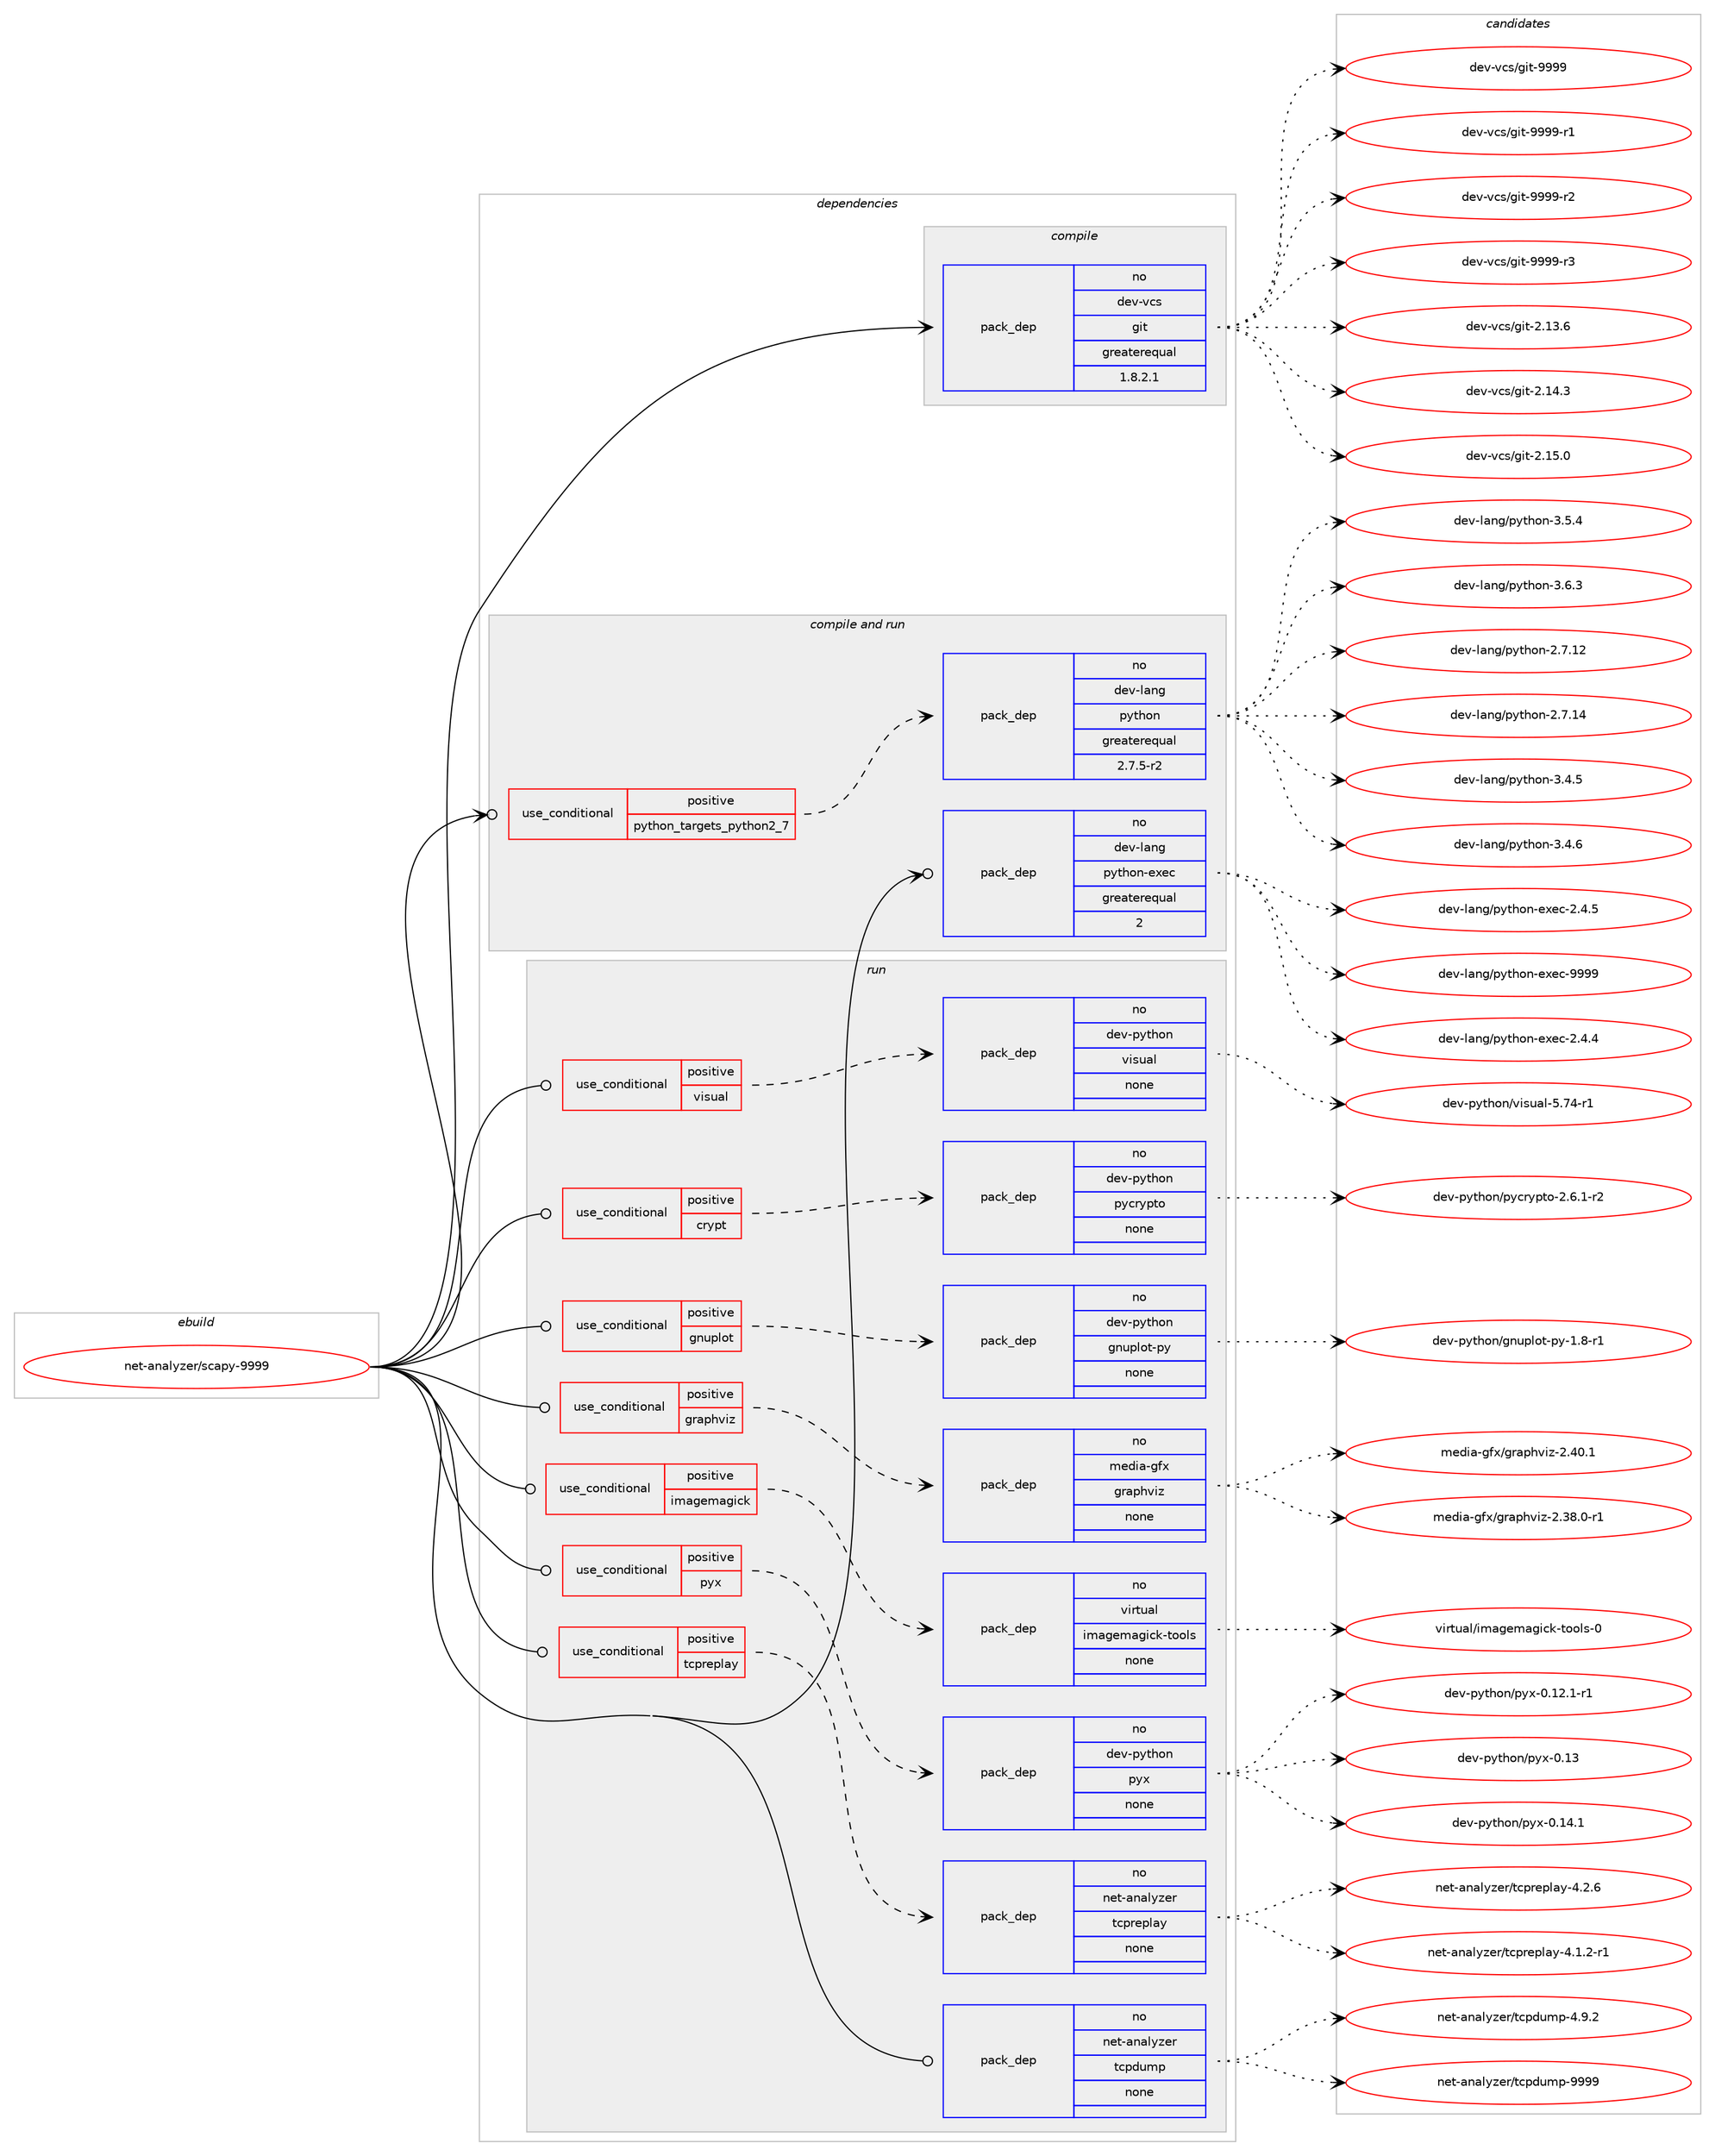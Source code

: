 digraph prolog {

# *************
# Graph options
# *************

newrank=true;
concentrate=true;
compound=true;
graph [rankdir=LR,fontname=Helvetica,fontsize=10,ranksep=1.5];#, ranksep=2.5, nodesep=0.2];
edge  [arrowhead=vee];
node  [fontname=Helvetica,fontsize=10];

# **********
# The ebuild
# **********

subgraph cluster_leftcol {
color=gray;
rank=same;
label=<<i>ebuild</i>>;
id [label="net-analyzer/scapy-9999", color=red, width=4, href="../net-analyzer/scapy-9999.svg"];
}

# ****************
# The dependencies
# ****************

subgraph cluster_midcol {
color=gray;
label=<<i>dependencies</i>>;
subgraph cluster_compile {
fillcolor="#eeeeee";
style=filled;
label=<<i>compile</i>>;
subgraph pack297288 {
dependency403341 [label=<<TABLE BORDER="0" CELLBORDER="1" CELLSPACING="0" CELLPADDING="4" WIDTH="220"><TR><TD ROWSPAN="6" CELLPADDING="30">pack_dep</TD></TR><TR><TD WIDTH="110">no</TD></TR><TR><TD>dev-vcs</TD></TR><TR><TD>git</TD></TR><TR><TD>greaterequal</TD></TR><TR><TD>1.8.2.1</TD></TR></TABLE>>, shape=none, color=blue];
}
id:e -> dependency403341:w [weight=20,style="solid",arrowhead="vee"];
}
subgraph cluster_compileandrun {
fillcolor="#eeeeee";
style=filled;
label=<<i>compile and run</i>>;
subgraph cond99438 {
dependency403342 [label=<<TABLE BORDER="0" CELLBORDER="1" CELLSPACING="0" CELLPADDING="4"><TR><TD ROWSPAN="3" CELLPADDING="10">use_conditional</TD></TR><TR><TD>positive</TD></TR><TR><TD>python_targets_python2_7</TD></TR></TABLE>>, shape=none, color=red];
subgraph pack297289 {
dependency403343 [label=<<TABLE BORDER="0" CELLBORDER="1" CELLSPACING="0" CELLPADDING="4" WIDTH="220"><TR><TD ROWSPAN="6" CELLPADDING="30">pack_dep</TD></TR><TR><TD WIDTH="110">no</TD></TR><TR><TD>dev-lang</TD></TR><TR><TD>python</TD></TR><TR><TD>greaterequal</TD></TR><TR><TD>2.7.5-r2</TD></TR></TABLE>>, shape=none, color=blue];
}
dependency403342:e -> dependency403343:w [weight=20,style="dashed",arrowhead="vee"];
}
id:e -> dependency403342:w [weight=20,style="solid",arrowhead="odotvee"];
subgraph pack297290 {
dependency403344 [label=<<TABLE BORDER="0" CELLBORDER="1" CELLSPACING="0" CELLPADDING="4" WIDTH="220"><TR><TD ROWSPAN="6" CELLPADDING="30">pack_dep</TD></TR><TR><TD WIDTH="110">no</TD></TR><TR><TD>dev-lang</TD></TR><TR><TD>python-exec</TD></TR><TR><TD>greaterequal</TD></TR><TR><TD>2</TD></TR></TABLE>>, shape=none, color=blue];
}
id:e -> dependency403344:w [weight=20,style="solid",arrowhead="odotvee"];
}
subgraph cluster_run {
fillcolor="#eeeeee";
style=filled;
label=<<i>run</i>>;
subgraph cond99439 {
dependency403345 [label=<<TABLE BORDER="0" CELLBORDER="1" CELLSPACING="0" CELLPADDING="4"><TR><TD ROWSPAN="3" CELLPADDING="10">use_conditional</TD></TR><TR><TD>positive</TD></TR><TR><TD>crypt</TD></TR></TABLE>>, shape=none, color=red];
subgraph pack297291 {
dependency403346 [label=<<TABLE BORDER="0" CELLBORDER="1" CELLSPACING="0" CELLPADDING="4" WIDTH="220"><TR><TD ROWSPAN="6" CELLPADDING="30">pack_dep</TD></TR><TR><TD WIDTH="110">no</TD></TR><TR><TD>dev-python</TD></TR><TR><TD>pycrypto</TD></TR><TR><TD>none</TD></TR><TR><TD></TD></TR></TABLE>>, shape=none, color=blue];
}
dependency403345:e -> dependency403346:w [weight=20,style="dashed",arrowhead="vee"];
}
id:e -> dependency403345:w [weight=20,style="solid",arrowhead="odot"];
subgraph cond99440 {
dependency403347 [label=<<TABLE BORDER="0" CELLBORDER="1" CELLSPACING="0" CELLPADDING="4"><TR><TD ROWSPAN="3" CELLPADDING="10">use_conditional</TD></TR><TR><TD>positive</TD></TR><TR><TD>gnuplot</TD></TR></TABLE>>, shape=none, color=red];
subgraph pack297292 {
dependency403348 [label=<<TABLE BORDER="0" CELLBORDER="1" CELLSPACING="0" CELLPADDING="4" WIDTH="220"><TR><TD ROWSPAN="6" CELLPADDING="30">pack_dep</TD></TR><TR><TD WIDTH="110">no</TD></TR><TR><TD>dev-python</TD></TR><TR><TD>gnuplot-py</TD></TR><TR><TD>none</TD></TR><TR><TD></TD></TR></TABLE>>, shape=none, color=blue];
}
dependency403347:e -> dependency403348:w [weight=20,style="dashed",arrowhead="vee"];
}
id:e -> dependency403347:w [weight=20,style="solid",arrowhead="odot"];
subgraph cond99441 {
dependency403349 [label=<<TABLE BORDER="0" CELLBORDER="1" CELLSPACING="0" CELLPADDING="4"><TR><TD ROWSPAN="3" CELLPADDING="10">use_conditional</TD></TR><TR><TD>positive</TD></TR><TR><TD>graphviz</TD></TR></TABLE>>, shape=none, color=red];
subgraph pack297293 {
dependency403350 [label=<<TABLE BORDER="0" CELLBORDER="1" CELLSPACING="0" CELLPADDING="4" WIDTH="220"><TR><TD ROWSPAN="6" CELLPADDING="30">pack_dep</TD></TR><TR><TD WIDTH="110">no</TD></TR><TR><TD>media-gfx</TD></TR><TR><TD>graphviz</TD></TR><TR><TD>none</TD></TR><TR><TD></TD></TR></TABLE>>, shape=none, color=blue];
}
dependency403349:e -> dependency403350:w [weight=20,style="dashed",arrowhead="vee"];
}
id:e -> dependency403349:w [weight=20,style="solid",arrowhead="odot"];
subgraph cond99442 {
dependency403351 [label=<<TABLE BORDER="0" CELLBORDER="1" CELLSPACING="0" CELLPADDING="4"><TR><TD ROWSPAN="3" CELLPADDING="10">use_conditional</TD></TR><TR><TD>positive</TD></TR><TR><TD>imagemagick</TD></TR></TABLE>>, shape=none, color=red];
subgraph pack297294 {
dependency403352 [label=<<TABLE BORDER="0" CELLBORDER="1" CELLSPACING="0" CELLPADDING="4" WIDTH="220"><TR><TD ROWSPAN="6" CELLPADDING="30">pack_dep</TD></TR><TR><TD WIDTH="110">no</TD></TR><TR><TD>virtual</TD></TR><TR><TD>imagemagick-tools</TD></TR><TR><TD>none</TD></TR><TR><TD></TD></TR></TABLE>>, shape=none, color=blue];
}
dependency403351:e -> dependency403352:w [weight=20,style="dashed",arrowhead="vee"];
}
id:e -> dependency403351:w [weight=20,style="solid",arrowhead="odot"];
subgraph cond99443 {
dependency403353 [label=<<TABLE BORDER="0" CELLBORDER="1" CELLSPACING="0" CELLPADDING="4"><TR><TD ROWSPAN="3" CELLPADDING="10">use_conditional</TD></TR><TR><TD>positive</TD></TR><TR><TD>pyx</TD></TR></TABLE>>, shape=none, color=red];
subgraph pack297295 {
dependency403354 [label=<<TABLE BORDER="0" CELLBORDER="1" CELLSPACING="0" CELLPADDING="4" WIDTH="220"><TR><TD ROWSPAN="6" CELLPADDING="30">pack_dep</TD></TR><TR><TD WIDTH="110">no</TD></TR><TR><TD>dev-python</TD></TR><TR><TD>pyx</TD></TR><TR><TD>none</TD></TR><TR><TD></TD></TR></TABLE>>, shape=none, color=blue];
}
dependency403353:e -> dependency403354:w [weight=20,style="dashed",arrowhead="vee"];
}
id:e -> dependency403353:w [weight=20,style="solid",arrowhead="odot"];
subgraph cond99444 {
dependency403355 [label=<<TABLE BORDER="0" CELLBORDER="1" CELLSPACING="0" CELLPADDING="4"><TR><TD ROWSPAN="3" CELLPADDING="10">use_conditional</TD></TR><TR><TD>positive</TD></TR><TR><TD>tcpreplay</TD></TR></TABLE>>, shape=none, color=red];
subgraph pack297296 {
dependency403356 [label=<<TABLE BORDER="0" CELLBORDER="1" CELLSPACING="0" CELLPADDING="4" WIDTH="220"><TR><TD ROWSPAN="6" CELLPADDING="30">pack_dep</TD></TR><TR><TD WIDTH="110">no</TD></TR><TR><TD>net-analyzer</TD></TR><TR><TD>tcpreplay</TD></TR><TR><TD>none</TD></TR><TR><TD></TD></TR></TABLE>>, shape=none, color=blue];
}
dependency403355:e -> dependency403356:w [weight=20,style="dashed",arrowhead="vee"];
}
id:e -> dependency403355:w [weight=20,style="solid",arrowhead="odot"];
subgraph cond99445 {
dependency403357 [label=<<TABLE BORDER="0" CELLBORDER="1" CELLSPACING="0" CELLPADDING="4"><TR><TD ROWSPAN="3" CELLPADDING="10">use_conditional</TD></TR><TR><TD>positive</TD></TR><TR><TD>visual</TD></TR></TABLE>>, shape=none, color=red];
subgraph pack297297 {
dependency403358 [label=<<TABLE BORDER="0" CELLBORDER="1" CELLSPACING="0" CELLPADDING="4" WIDTH="220"><TR><TD ROWSPAN="6" CELLPADDING="30">pack_dep</TD></TR><TR><TD WIDTH="110">no</TD></TR><TR><TD>dev-python</TD></TR><TR><TD>visual</TD></TR><TR><TD>none</TD></TR><TR><TD></TD></TR></TABLE>>, shape=none, color=blue];
}
dependency403357:e -> dependency403358:w [weight=20,style="dashed",arrowhead="vee"];
}
id:e -> dependency403357:w [weight=20,style="solid",arrowhead="odot"];
subgraph pack297298 {
dependency403359 [label=<<TABLE BORDER="0" CELLBORDER="1" CELLSPACING="0" CELLPADDING="4" WIDTH="220"><TR><TD ROWSPAN="6" CELLPADDING="30">pack_dep</TD></TR><TR><TD WIDTH="110">no</TD></TR><TR><TD>net-analyzer</TD></TR><TR><TD>tcpdump</TD></TR><TR><TD>none</TD></TR><TR><TD></TD></TR></TABLE>>, shape=none, color=blue];
}
id:e -> dependency403359:w [weight=20,style="solid",arrowhead="odot"];
}
}

# **************
# The candidates
# **************

subgraph cluster_choices {
rank=same;
color=gray;
label=<<i>candidates</i>>;

subgraph choice297288 {
color=black;
nodesep=1;
choice10010111845118991154710310511645504649514654 [label="dev-vcs/git-2.13.6", color=red, width=4,href="../dev-vcs/git-2.13.6.svg"];
choice10010111845118991154710310511645504649524651 [label="dev-vcs/git-2.14.3", color=red, width=4,href="../dev-vcs/git-2.14.3.svg"];
choice10010111845118991154710310511645504649534648 [label="dev-vcs/git-2.15.0", color=red, width=4,href="../dev-vcs/git-2.15.0.svg"];
choice1001011184511899115471031051164557575757 [label="dev-vcs/git-9999", color=red, width=4,href="../dev-vcs/git-9999.svg"];
choice10010111845118991154710310511645575757574511449 [label="dev-vcs/git-9999-r1", color=red, width=4,href="../dev-vcs/git-9999-r1.svg"];
choice10010111845118991154710310511645575757574511450 [label="dev-vcs/git-9999-r2", color=red, width=4,href="../dev-vcs/git-9999-r2.svg"];
choice10010111845118991154710310511645575757574511451 [label="dev-vcs/git-9999-r3", color=red, width=4,href="../dev-vcs/git-9999-r3.svg"];
dependency403341:e -> choice10010111845118991154710310511645504649514654:w [style=dotted,weight="100"];
dependency403341:e -> choice10010111845118991154710310511645504649524651:w [style=dotted,weight="100"];
dependency403341:e -> choice10010111845118991154710310511645504649534648:w [style=dotted,weight="100"];
dependency403341:e -> choice1001011184511899115471031051164557575757:w [style=dotted,weight="100"];
dependency403341:e -> choice10010111845118991154710310511645575757574511449:w [style=dotted,weight="100"];
dependency403341:e -> choice10010111845118991154710310511645575757574511450:w [style=dotted,weight="100"];
dependency403341:e -> choice10010111845118991154710310511645575757574511451:w [style=dotted,weight="100"];
}
subgraph choice297289 {
color=black;
nodesep=1;
choice10010111845108971101034711212111610411111045504655464950 [label="dev-lang/python-2.7.12", color=red, width=4,href="../dev-lang/python-2.7.12.svg"];
choice10010111845108971101034711212111610411111045504655464952 [label="dev-lang/python-2.7.14", color=red, width=4,href="../dev-lang/python-2.7.14.svg"];
choice100101118451089711010347112121116104111110455146524653 [label="dev-lang/python-3.4.5", color=red, width=4,href="../dev-lang/python-3.4.5.svg"];
choice100101118451089711010347112121116104111110455146524654 [label="dev-lang/python-3.4.6", color=red, width=4,href="../dev-lang/python-3.4.6.svg"];
choice100101118451089711010347112121116104111110455146534652 [label="dev-lang/python-3.5.4", color=red, width=4,href="../dev-lang/python-3.5.4.svg"];
choice100101118451089711010347112121116104111110455146544651 [label="dev-lang/python-3.6.3", color=red, width=4,href="../dev-lang/python-3.6.3.svg"];
dependency403343:e -> choice10010111845108971101034711212111610411111045504655464950:w [style=dotted,weight="100"];
dependency403343:e -> choice10010111845108971101034711212111610411111045504655464952:w [style=dotted,weight="100"];
dependency403343:e -> choice100101118451089711010347112121116104111110455146524653:w [style=dotted,weight="100"];
dependency403343:e -> choice100101118451089711010347112121116104111110455146524654:w [style=dotted,weight="100"];
dependency403343:e -> choice100101118451089711010347112121116104111110455146534652:w [style=dotted,weight="100"];
dependency403343:e -> choice100101118451089711010347112121116104111110455146544651:w [style=dotted,weight="100"];
}
subgraph choice297290 {
color=black;
nodesep=1;
choice1001011184510897110103471121211161041111104510112010199455046524652 [label="dev-lang/python-exec-2.4.4", color=red, width=4,href="../dev-lang/python-exec-2.4.4.svg"];
choice1001011184510897110103471121211161041111104510112010199455046524653 [label="dev-lang/python-exec-2.4.5", color=red, width=4,href="../dev-lang/python-exec-2.4.5.svg"];
choice10010111845108971101034711212111610411111045101120101994557575757 [label="dev-lang/python-exec-9999", color=red, width=4,href="../dev-lang/python-exec-9999.svg"];
dependency403344:e -> choice1001011184510897110103471121211161041111104510112010199455046524652:w [style=dotted,weight="100"];
dependency403344:e -> choice1001011184510897110103471121211161041111104510112010199455046524653:w [style=dotted,weight="100"];
dependency403344:e -> choice10010111845108971101034711212111610411111045101120101994557575757:w [style=dotted,weight="100"];
}
subgraph choice297291 {
color=black;
nodesep=1;
choice1001011184511212111610411111047112121991141211121161114550465446494511450 [label="dev-python/pycrypto-2.6.1-r2", color=red, width=4,href="../dev-python/pycrypto-2.6.1-r2.svg"];
dependency403346:e -> choice1001011184511212111610411111047112121991141211121161114550465446494511450:w [style=dotted,weight="100"];
}
subgraph choice297292 {
color=black;
nodesep=1;
choice100101118451121211161041111104710311011711210811111645112121454946564511449 [label="dev-python/gnuplot-py-1.8-r1", color=red, width=4,href="../dev-python/gnuplot-py-1.8-r1.svg"];
dependency403348:e -> choice100101118451121211161041111104710311011711210811111645112121454946564511449:w [style=dotted,weight="100"];
}
subgraph choice297293 {
color=black;
nodesep=1;
choice10910110010597451031021204710311497112104118105122455046515646484511449 [label="media-gfx/graphviz-2.38.0-r1", color=red, width=4,href="../media-gfx/graphviz-2.38.0-r1.svg"];
choice1091011001059745103102120471031149711210411810512245504652484649 [label="media-gfx/graphviz-2.40.1", color=red, width=4,href="../media-gfx/graphviz-2.40.1.svg"];
dependency403350:e -> choice10910110010597451031021204710311497112104118105122455046515646484511449:w [style=dotted,weight="100"];
dependency403350:e -> choice1091011001059745103102120471031149711210411810512245504652484649:w [style=dotted,weight="100"];
}
subgraph choice297294 {
color=black;
nodesep=1;
choice1181051141161179710847105109971031011099710310599107451161111111081154548 [label="virtual/imagemagick-tools-0", color=red, width=4,href="../virtual/imagemagick-tools-0.svg"];
dependency403352:e -> choice1181051141161179710847105109971031011099710310599107451161111111081154548:w [style=dotted,weight="100"];
}
subgraph choice297295 {
color=black;
nodesep=1;
choice1001011184511212111610411111047112121120454846495046494511449 [label="dev-python/pyx-0.12.1-r1", color=red, width=4,href="../dev-python/pyx-0.12.1-r1.svg"];
choice10010111845112121116104111110471121211204548464951 [label="dev-python/pyx-0.13", color=red, width=4,href="../dev-python/pyx-0.13.svg"];
choice100101118451121211161041111104711212112045484649524649 [label="dev-python/pyx-0.14.1", color=red, width=4,href="../dev-python/pyx-0.14.1.svg"];
dependency403354:e -> choice1001011184511212111610411111047112121120454846495046494511449:w [style=dotted,weight="100"];
dependency403354:e -> choice10010111845112121116104111110471121211204548464951:w [style=dotted,weight="100"];
dependency403354:e -> choice100101118451121211161041111104711212112045484649524649:w [style=dotted,weight="100"];
}
subgraph choice297296 {
color=black;
nodesep=1;
choice1101011164597110971081211221011144711699112114101112108971214552464946504511449 [label="net-analyzer/tcpreplay-4.1.2-r1", color=red, width=4,href="../net-analyzer/tcpreplay-4.1.2-r1.svg"];
choice110101116459711097108121122101114471169911211410111210897121455246504654 [label="net-analyzer/tcpreplay-4.2.6", color=red, width=4,href="../net-analyzer/tcpreplay-4.2.6.svg"];
dependency403356:e -> choice1101011164597110971081211221011144711699112114101112108971214552464946504511449:w [style=dotted,weight="100"];
dependency403356:e -> choice110101116459711097108121122101114471169911211410111210897121455246504654:w [style=dotted,weight="100"];
}
subgraph choice297297 {
color=black;
nodesep=1;
choice10010111845112121116104111110471181051151179710845534655524511449 [label="dev-python/visual-5.74-r1", color=red, width=4,href="../dev-python/visual-5.74-r1.svg"];
dependency403358:e -> choice10010111845112121116104111110471181051151179710845534655524511449:w [style=dotted,weight="100"];
}
subgraph choice297298 {
color=black;
nodesep=1;
choice1101011164597110971081211221011144711699112100117109112455246574650 [label="net-analyzer/tcpdump-4.9.2", color=red, width=4,href="../net-analyzer/tcpdump-4.9.2.svg"];
choice11010111645971109710812112210111447116991121001171091124557575757 [label="net-analyzer/tcpdump-9999", color=red, width=4,href="../net-analyzer/tcpdump-9999.svg"];
dependency403359:e -> choice1101011164597110971081211221011144711699112100117109112455246574650:w [style=dotted,weight="100"];
dependency403359:e -> choice11010111645971109710812112210111447116991121001171091124557575757:w [style=dotted,weight="100"];
}
}

}

